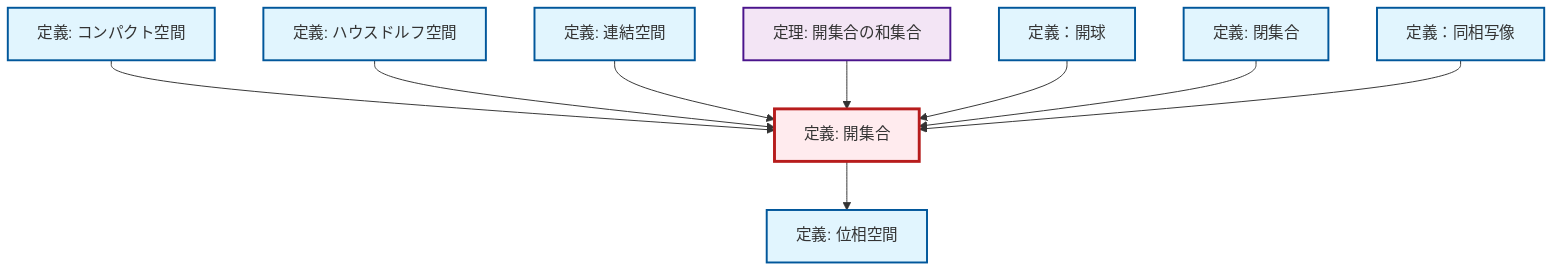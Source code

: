 graph TD
    classDef definition fill:#e1f5fe,stroke:#01579b,stroke-width:2px
    classDef theorem fill:#f3e5f5,stroke:#4a148c,stroke-width:2px
    classDef axiom fill:#fff3e0,stroke:#e65100,stroke-width:2px
    classDef example fill:#e8f5e9,stroke:#1b5e20,stroke-width:2px
    classDef current fill:#ffebee,stroke:#b71c1c,stroke-width:3px
    def-open-ball["定義：開球"]:::definition
    thm-union-open-sets["定理: 開集合の和集合"]:::theorem
    def-topological-space["定義: 位相空間"]:::definition
    def-open-set["定義: 開集合"]:::definition
    def-compact["定義: コンパクト空間"]:::definition
    def-connected["定義: 連結空間"]:::definition
    def-hausdorff["定義: ハウスドルフ空間"]:::definition
    def-closed-set["定義: 閉集合"]:::definition
    def-homeomorphism["定義：同相写像"]:::definition
    def-compact --> def-open-set
    def-hausdorff --> def-open-set
    def-connected --> def-open-set
    thm-union-open-sets --> def-open-set
    def-open-ball --> def-open-set
    def-closed-set --> def-open-set
    def-homeomorphism --> def-open-set
    def-open-set --> def-topological-space
    class def-open-set current
